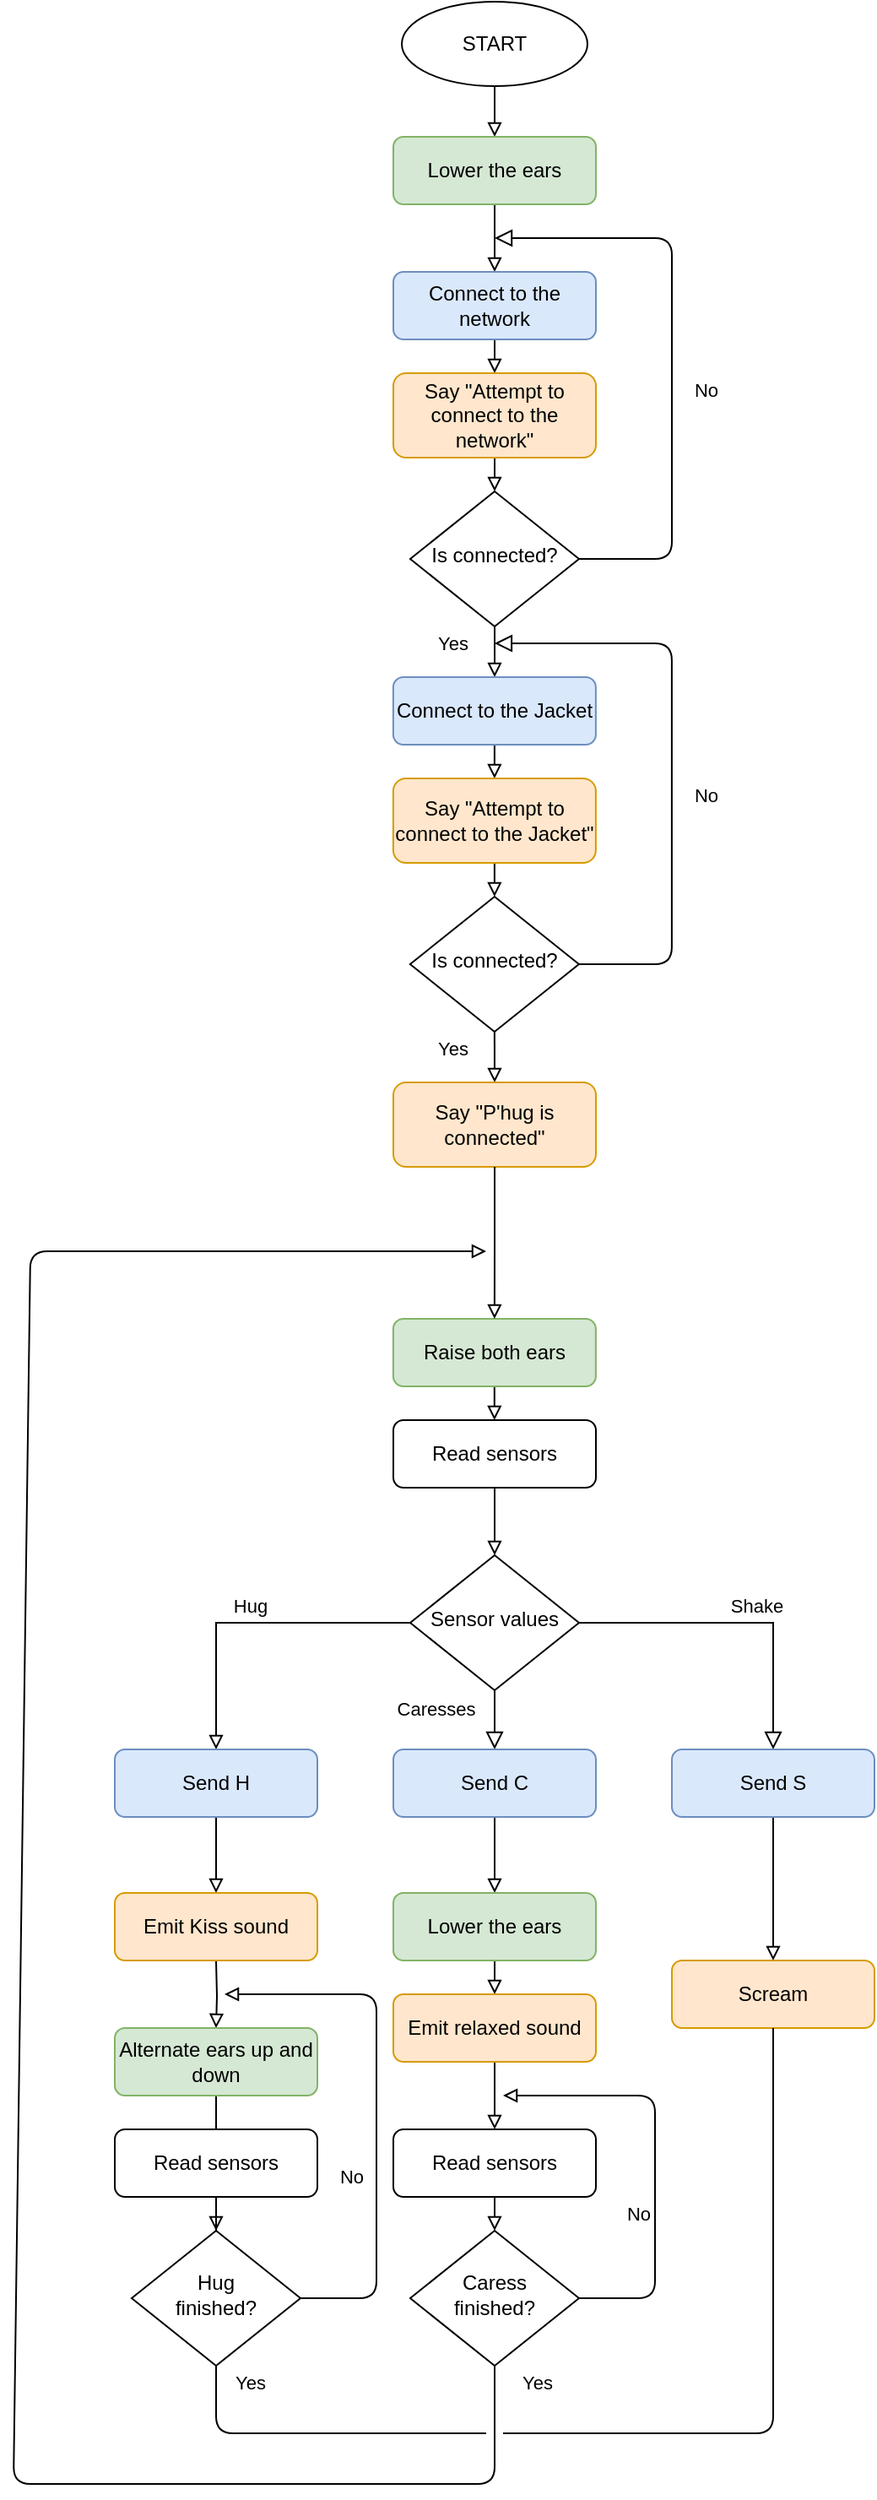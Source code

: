 <mxfile version="14.1.8" type="device"><diagram id="C5RBs43oDa-KdzZeNtuy" name="Page-1"><mxGraphModel dx="3412" dy="2404" grid="1" gridSize="10" guides="1" tooltips="1" connect="1" arrows="1" fold="1" page="1" pageScale="1" pageWidth="827" pageHeight="1169" math="0" shadow="0"><root><mxCell id="WIyWlLk6GJQsqaUBKTNV-0"/><mxCell id="WIyWlLk6GJQsqaUBKTNV-1" parent="WIyWlLk6GJQsqaUBKTNV-0"/><mxCell id="WIyWlLk6GJQsqaUBKTNV-5" value="No" style="edgeStyle=orthogonalEdgeStyle;rounded=1;html=1;jettySize=auto;orthogonalLoop=1;fontSize=11;endArrow=block;endFill=0;endSize=8;strokeWidth=1;shadow=0;labelBackgroundColor=none;" parent="WIyWlLk6GJQsqaUBKTNV-1" source="WIyWlLk6GJQsqaUBKTNV-6" edge="1"><mxGeometry x="-0.114" y="-20" relative="1" as="geometry"><mxPoint as="offset"/><mxPoint x="205" y="-270" as="targetPoint"/><Array as="points"><mxPoint x="310" y="-80"/><mxPoint x="310" y="-270"/></Array></mxGeometry></mxCell><mxCell id="TbU7Sa51Cy3pFmALoO4v-9" value="Yes" style="edgeStyle=orthogonalEdgeStyle;rounded=0;orthogonalLoop=1;jettySize=auto;html=1;exitX=0.5;exitY=1;exitDx=0;exitDy=0;entryX=0.5;entryY=0;entryDx=0;entryDy=0;endArrow=block;endFill=0;" edge="1" parent="WIyWlLk6GJQsqaUBKTNV-1" source="WIyWlLk6GJQsqaUBKTNV-6"><mxGeometry x="-0.333" y="-25" relative="1" as="geometry"><mxPoint x="205" y="-10" as="targetPoint"/><mxPoint as="offset"/></mxGeometry></mxCell><mxCell id="WIyWlLk6GJQsqaUBKTNV-6" value="Is connected?" style="rhombus;whiteSpace=wrap;html=1;shadow=0;fontFamily=Helvetica;fontSize=12;align=center;strokeWidth=1;spacing=6;spacingTop=-4;" parent="WIyWlLk6GJQsqaUBKTNV-1" vertex="1"><mxGeometry x="155" y="-120" width="100" height="80" as="geometry"/></mxCell><mxCell id="WIyWlLk6GJQsqaUBKTNV-8" value="Caresses" style="rounded=0;html=1;jettySize=auto;orthogonalLoop=1;fontSize=11;endArrow=block;endFill=0;endSize=8;strokeWidth=1;shadow=0;labelBackgroundColor=none;edgeStyle=orthogonalEdgeStyle;" parent="WIyWlLk6GJQsqaUBKTNV-1" source="WIyWlLk6GJQsqaUBKTNV-10" target="WIyWlLk6GJQsqaUBKTNV-11" edge="1"><mxGeometry x="-0.554" y="-35" relative="1" as="geometry"><mxPoint y="1" as="offset"/></mxGeometry></mxCell><mxCell id="WIyWlLk6GJQsqaUBKTNV-9" value="Shake" style="edgeStyle=orthogonalEdgeStyle;rounded=0;html=1;jettySize=auto;orthogonalLoop=1;fontSize=11;endArrow=block;endFill=0;endSize=8;strokeWidth=1;shadow=0;labelBackgroundColor=none;" parent="WIyWlLk6GJQsqaUBKTNV-1" source="WIyWlLk6GJQsqaUBKTNV-10" target="WIyWlLk6GJQsqaUBKTNV-12" edge="1"><mxGeometry x="0.106" y="10" relative="1" as="geometry"><mxPoint as="offset"/></mxGeometry></mxCell><mxCell id="xTELifMZ9nH3VVjS-ciY-5" value="Hug" style="edgeStyle=orthogonalEdgeStyle;rounded=0;orthogonalLoop=1;jettySize=auto;html=1;exitX=0;exitY=0.5;exitDx=0;exitDy=0;endArrow=block;endFill=0;" parent="WIyWlLk6GJQsqaUBKTNV-1" source="WIyWlLk6GJQsqaUBKTNV-10" target="xTELifMZ9nH3VVjS-ciY-4" edge="1"><mxGeometry x="0.0" y="-10" relative="1" as="geometry"><mxPoint as="offset"/></mxGeometry></mxCell><mxCell id="WIyWlLk6GJQsqaUBKTNV-10" value="Sensor values" style="rhombus;whiteSpace=wrap;html=1;shadow=0;fontFamily=Helvetica;fontSize=12;align=center;strokeWidth=1;spacing=6;spacingTop=-4;" parent="WIyWlLk6GJQsqaUBKTNV-1" vertex="1"><mxGeometry x="155" y="510" width="100" height="80" as="geometry"/></mxCell><mxCell id="xTELifMZ9nH3VVjS-ciY-10" style="edgeStyle=orthogonalEdgeStyle;rounded=0;orthogonalLoop=1;jettySize=auto;html=1;exitX=0.5;exitY=1;exitDx=0;exitDy=0;entryX=0.5;entryY=0;entryDx=0;entryDy=0;endArrow=block;endFill=0;" parent="WIyWlLk6GJQsqaUBKTNV-1" source="WIyWlLk6GJQsqaUBKTNV-11" target="xTELifMZ9nH3VVjS-ciY-8" edge="1"><mxGeometry relative="1" as="geometry"/></mxCell><mxCell id="WIyWlLk6GJQsqaUBKTNV-11" value="Send C" style="rounded=1;whiteSpace=wrap;html=1;fontSize=12;glass=0;strokeWidth=1;shadow=0;fillColor=#dae8fc;strokeColor=#6c8ebf;" parent="WIyWlLk6GJQsqaUBKTNV-1" vertex="1"><mxGeometry x="145" y="625" width="120" height="40" as="geometry"/></mxCell><mxCell id="xTELifMZ9nH3VVjS-ciY-11" style="edgeStyle=orthogonalEdgeStyle;rounded=0;orthogonalLoop=1;jettySize=auto;html=1;exitX=0.5;exitY=1;exitDx=0;exitDy=0;entryX=0.5;entryY=0;entryDx=0;entryDy=0;endArrow=block;endFill=0;" parent="WIyWlLk6GJQsqaUBKTNV-1" source="WIyWlLk6GJQsqaUBKTNV-12" target="xTELifMZ9nH3VVjS-ciY-9" edge="1"><mxGeometry relative="1" as="geometry"/></mxCell><mxCell id="WIyWlLk6GJQsqaUBKTNV-12" value="Send S" style="rounded=1;whiteSpace=wrap;html=1;fontSize=12;glass=0;strokeWidth=1;shadow=0;fillColor=#dae8fc;strokeColor=#6c8ebf;" parent="WIyWlLk6GJQsqaUBKTNV-1" vertex="1"><mxGeometry x="310" y="625" width="120" height="40" as="geometry"/></mxCell><mxCell id="TbU7Sa51Cy3pFmALoO4v-1" style="edgeStyle=orthogonalEdgeStyle;rounded=0;orthogonalLoop=1;jettySize=auto;html=1;exitX=0.5;exitY=1;exitDx=0;exitDy=0;entryX=0.5;entryY=0;entryDx=0;entryDy=0;endArrow=block;endFill=0;" edge="1" parent="WIyWlLk6GJQsqaUBKTNV-1" source="xTELifMZ9nH3VVjS-ciY-0" target="TbU7Sa51Cy3pFmALoO4v-0"><mxGeometry relative="1" as="geometry"/></mxCell><mxCell id="xTELifMZ9nH3VVjS-ciY-0" value="START" style="ellipse;whiteSpace=wrap;html=1;" parent="WIyWlLk6GJQsqaUBKTNV-1" vertex="1"><mxGeometry x="150" y="-410" width="110" height="50" as="geometry"/></mxCell><mxCell id="xTELifMZ9nH3VVjS-ciY-3" style="edgeStyle=orthogonalEdgeStyle;rounded=0;orthogonalLoop=1;jettySize=auto;html=1;exitX=0.5;exitY=1;exitDx=0;exitDy=0;entryX=0.5;entryY=0;entryDx=0;entryDy=0;endArrow=block;endFill=0;" parent="WIyWlLk6GJQsqaUBKTNV-1" source="xTELifMZ9nH3VVjS-ciY-2" target="WIyWlLk6GJQsqaUBKTNV-10" edge="1"><mxGeometry relative="1" as="geometry"/></mxCell><mxCell id="xTELifMZ9nH3VVjS-ciY-2" value="Read sensors" style="rounded=1;whiteSpace=wrap;html=1;fontSize=12;glass=0;strokeWidth=1;shadow=0;" parent="WIyWlLk6GJQsqaUBKTNV-1" vertex="1"><mxGeometry x="145" y="430" width="120" height="40" as="geometry"/></mxCell><mxCell id="xTELifMZ9nH3VVjS-ciY-7" style="edgeStyle=orthogonalEdgeStyle;rounded=0;orthogonalLoop=1;jettySize=auto;html=1;entryX=0.5;entryY=0;entryDx=0;entryDy=0;endArrow=block;endFill=0;" parent="WIyWlLk6GJQsqaUBKTNV-1" source="xTELifMZ9nH3VVjS-ciY-4" target="TbU7Sa51Cy3pFmALoO4v-37" edge="1"><mxGeometry relative="1" as="geometry"><mxPoint x="40" y="710" as="targetPoint"/></mxGeometry></mxCell><mxCell id="xTELifMZ9nH3VVjS-ciY-4" value="Send H" style="rounded=1;whiteSpace=wrap;html=1;fontSize=12;glass=0;strokeWidth=1;shadow=0;fillColor=#dae8fc;strokeColor=#6c8ebf;" parent="WIyWlLk6GJQsqaUBKTNV-1" vertex="1"><mxGeometry x="-20" y="625" width="120" height="40" as="geometry"/></mxCell><mxCell id="TbU7Sa51Cy3pFmALoO4v-26" style="edgeStyle=orthogonalEdgeStyle;rounded=0;orthogonalLoop=1;jettySize=auto;html=1;exitX=0.5;exitY=1;exitDx=0;exitDy=0;entryX=0.5;entryY=0;entryDx=0;entryDy=0;endArrow=block;endFill=0;" edge="1" parent="WIyWlLk6GJQsqaUBKTNV-1" target="TbU7Sa51Cy3pFmALoO4v-38"><mxGeometry relative="1" as="geometry"><mxPoint x="40" y="750" as="sourcePoint"/><mxPoint x="40" y="770" as="targetPoint"/></mxGeometry></mxCell><mxCell id="TbU7Sa51Cy3pFmALoO4v-27" style="edgeStyle=orthogonalEdgeStyle;rounded=0;orthogonalLoop=1;jettySize=auto;html=1;exitX=0.5;exitY=1;exitDx=0;exitDy=0;entryX=0.5;entryY=0;entryDx=0;entryDy=0;endArrow=block;endFill=0;" edge="1" parent="WIyWlLk6GJQsqaUBKTNV-1" source="xTELifMZ9nH3VVjS-ciY-8" target="TbU7Sa51Cy3pFmALoO4v-23"><mxGeometry relative="1" as="geometry"/></mxCell><mxCell id="xTELifMZ9nH3VVjS-ciY-8" value="Lower the ears" style="rounded=1;whiteSpace=wrap;html=1;fontSize=12;glass=0;strokeWidth=1;shadow=0;fillColor=#d5e8d4;strokeColor=#82b366;" parent="WIyWlLk6GJQsqaUBKTNV-1" vertex="1"><mxGeometry x="145" y="710" width="120" height="40" as="geometry"/></mxCell><mxCell id="xTELifMZ9nH3VVjS-ciY-9" value="Scream" style="rounded=1;whiteSpace=wrap;html=1;fontSize=12;glass=0;strokeWidth=1;shadow=0;fillColor=#ffe6cc;strokeColor=#d79b00;" parent="WIyWlLk6GJQsqaUBKTNV-1" vertex="1"><mxGeometry x="310" y="750" width="120" height="40" as="geometry"/></mxCell><mxCell id="xTELifMZ9nH3VVjS-ciY-13" value="Yes" style="endArrow=none;html=1;entryX=0.5;entryY=1;entryDx=0;entryDy=0;" parent="WIyWlLk6GJQsqaUBKTNV-1" edge="1"><mxGeometry y="-20" width="50" height="50" relative="1" as="geometry"><mxPoint x="200" y="1030" as="sourcePoint"/><mxPoint x="40" y="810" as="targetPoint"/><Array as="points"><mxPoint x="40" y="1030"/></Array><mxPoint as="offset"/></mxGeometry></mxCell><mxCell id="xTELifMZ9nH3VVjS-ciY-16" value="" style="endArrow=none;html=1;entryX=0.5;entryY=1;entryDx=0;entryDy=0;" parent="WIyWlLk6GJQsqaUBKTNV-1" target="xTELifMZ9nH3VVjS-ciY-9" edge="1"><mxGeometry width="50" height="50" relative="1" as="geometry"><mxPoint x="210" y="1030" as="sourcePoint"/><mxPoint x="215" y="750" as="targetPoint"/><Array as="points"><mxPoint x="370" y="1030"/></Array></mxGeometry></mxCell><mxCell id="xTELifMZ9nH3VVjS-ciY-17" value="Yes" style="endArrow=none;html=1;endFill=0;startArrow=block;startFill=0;entryX=0.5;entryY=1;entryDx=0;entryDy=0;" parent="WIyWlLk6GJQsqaUBKTNV-1" edge="1" target="TbU7Sa51Cy3pFmALoO4v-28"><mxGeometry x="0.985" y="-25" width="50" height="50" relative="1" as="geometry"><mxPoint x="200" y="330" as="sourcePoint"/><mxPoint x="205" y="1000" as="targetPoint"/><Array as="points"><mxPoint x="-70" y="330"/><mxPoint x="-80" y="1060"/><mxPoint x="205" y="1060"/></Array><mxPoint as="offset"/></mxGeometry></mxCell><mxCell id="TbU7Sa51Cy3pFmALoO4v-3" style="edgeStyle=orthogonalEdgeStyle;rounded=0;orthogonalLoop=1;jettySize=auto;html=1;entryX=0.5;entryY=0;entryDx=0;entryDy=0;endArrow=block;endFill=0;" edge="1" parent="WIyWlLk6GJQsqaUBKTNV-1" source="TbU7Sa51Cy3pFmALoO4v-0" target="TbU7Sa51Cy3pFmALoO4v-2"><mxGeometry relative="1" as="geometry"/></mxCell><mxCell id="TbU7Sa51Cy3pFmALoO4v-0" value="Lower the ears" style="rounded=1;whiteSpace=wrap;html=1;fontSize=12;glass=0;strokeWidth=1;shadow=0;fillColor=#d5e8d4;strokeColor=#82b366;" vertex="1" parent="WIyWlLk6GJQsqaUBKTNV-1"><mxGeometry x="145" y="-330" width="120" height="40" as="geometry"/></mxCell><mxCell id="TbU7Sa51Cy3pFmALoO4v-6" style="edgeStyle=orthogonalEdgeStyle;rounded=0;orthogonalLoop=1;jettySize=auto;html=1;exitX=0.5;exitY=1;exitDx=0;exitDy=0;entryX=0.5;entryY=0;entryDx=0;entryDy=0;endArrow=block;endFill=0;" edge="1" parent="WIyWlLk6GJQsqaUBKTNV-1" source="TbU7Sa51Cy3pFmALoO4v-2" target="TbU7Sa51Cy3pFmALoO4v-4"><mxGeometry relative="1" as="geometry"/></mxCell><mxCell id="TbU7Sa51Cy3pFmALoO4v-2" value="Connect to the network" style="rounded=1;whiteSpace=wrap;html=1;fontSize=12;glass=0;strokeWidth=1;shadow=0;fillColor=#dae8fc;strokeColor=#6c8ebf;" vertex="1" parent="WIyWlLk6GJQsqaUBKTNV-1"><mxGeometry x="145" y="-250" width="120" height="40" as="geometry"/></mxCell><mxCell id="TbU7Sa51Cy3pFmALoO4v-7" style="edgeStyle=orthogonalEdgeStyle;rounded=0;orthogonalLoop=1;jettySize=auto;html=1;exitX=0.5;exitY=1;exitDx=0;exitDy=0;entryX=0.5;entryY=0;entryDx=0;entryDy=0;endArrow=block;endFill=0;" edge="1" parent="WIyWlLk6GJQsqaUBKTNV-1" source="TbU7Sa51Cy3pFmALoO4v-4" target="WIyWlLk6GJQsqaUBKTNV-6"><mxGeometry relative="1" as="geometry"/></mxCell><mxCell id="TbU7Sa51Cy3pFmALoO4v-4" value="Say &quot;Attempt to connect to the network&quot;" style="rounded=1;whiteSpace=wrap;html=1;fontSize=12;glass=0;strokeWidth=1;shadow=0;fillColor=#ffe6cc;strokeColor=#d79b00;" vertex="1" parent="WIyWlLk6GJQsqaUBKTNV-1"><mxGeometry x="145" y="-190" width="120" height="50" as="geometry"/></mxCell><mxCell id="TbU7Sa51Cy3pFmALoO4v-11" value="No" style="edgeStyle=orthogonalEdgeStyle;rounded=1;html=1;jettySize=auto;orthogonalLoop=1;fontSize=11;endArrow=block;endFill=0;endSize=8;strokeWidth=1;shadow=0;labelBackgroundColor=none;jumpStyle=none;" edge="1" parent="WIyWlLk6GJQsqaUBKTNV-1" source="TbU7Sa51Cy3pFmALoO4v-13"><mxGeometry x="-0.114" y="-20" relative="1" as="geometry"><mxPoint as="offset"/><mxPoint x="204.94" y="-30" as="targetPoint"/><Array as="points"><mxPoint x="309.94" y="160"/><mxPoint x="309.94" y="-30"/></Array></mxGeometry></mxCell><mxCell id="TbU7Sa51Cy3pFmALoO4v-12" value="Yes" style="edgeStyle=orthogonalEdgeStyle;rounded=0;orthogonalLoop=1;jettySize=auto;html=1;exitX=0.5;exitY=1;exitDx=0;exitDy=0;entryX=0.5;entryY=0;entryDx=0;entryDy=0;endArrow=block;endFill=0;" edge="1" parent="WIyWlLk6GJQsqaUBKTNV-1" source="TbU7Sa51Cy3pFmALoO4v-13" target="TbU7Sa51Cy3pFmALoO4v-19"><mxGeometry x="-0.333" y="-25" relative="1" as="geometry"><mxPoint x="204.94" y="230" as="targetPoint"/><mxPoint as="offset"/></mxGeometry></mxCell><mxCell id="TbU7Sa51Cy3pFmALoO4v-13" value="Is connected?" style="rhombus;whiteSpace=wrap;html=1;shadow=0;fontFamily=Helvetica;fontSize=12;align=center;strokeWidth=1;spacing=6;spacingTop=-4;" vertex="1" parent="WIyWlLk6GJQsqaUBKTNV-1"><mxGeometry x="154.94" y="120" width="100" height="80" as="geometry"/></mxCell><mxCell id="TbU7Sa51Cy3pFmALoO4v-14" style="edgeStyle=orthogonalEdgeStyle;rounded=0;orthogonalLoop=1;jettySize=auto;html=1;exitX=0.5;exitY=1;exitDx=0;exitDy=0;entryX=0.5;entryY=0;entryDx=0;entryDy=0;endArrow=block;endFill=0;" edge="1" parent="WIyWlLk6GJQsqaUBKTNV-1" source="TbU7Sa51Cy3pFmALoO4v-15" target="TbU7Sa51Cy3pFmALoO4v-17"><mxGeometry relative="1" as="geometry"/></mxCell><mxCell id="TbU7Sa51Cy3pFmALoO4v-15" value="Connect to the Jacket" style="rounded=1;whiteSpace=wrap;html=1;fontSize=12;glass=0;strokeWidth=1;shadow=0;fillColor=#dae8fc;strokeColor=#6c8ebf;" vertex="1" parent="WIyWlLk6GJQsqaUBKTNV-1"><mxGeometry x="144.94" y="-10" width="120" height="40" as="geometry"/></mxCell><mxCell id="TbU7Sa51Cy3pFmALoO4v-16" style="edgeStyle=orthogonalEdgeStyle;rounded=0;orthogonalLoop=1;jettySize=auto;html=1;exitX=0.5;exitY=1;exitDx=0;exitDy=0;entryX=0.5;entryY=0;entryDx=0;entryDy=0;endArrow=block;endFill=0;" edge="1" parent="WIyWlLk6GJQsqaUBKTNV-1" source="TbU7Sa51Cy3pFmALoO4v-17" target="TbU7Sa51Cy3pFmALoO4v-13"><mxGeometry relative="1" as="geometry"/></mxCell><mxCell id="TbU7Sa51Cy3pFmALoO4v-17" value="Say &quot;Attempt to connect to the Jacket&quot;" style="rounded=1;whiteSpace=wrap;html=1;fontSize=12;glass=0;strokeWidth=1;shadow=0;fillColor=#ffe6cc;strokeColor=#d79b00;" vertex="1" parent="WIyWlLk6GJQsqaUBKTNV-1"><mxGeometry x="144.94" y="50" width="120" height="50" as="geometry"/></mxCell><mxCell id="TbU7Sa51Cy3pFmALoO4v-21" style="edgeStyle=orthogonalEdgeStyle;rounded=0;orthogonalLoop=1;jettySize=auto;html=1;entryX=0.5;entryY=0;entryDx=0;entryDy=0;endArrow=block;endFill=0;" edge="1" parent="WIyWlLk6GJQsqaUBKTNV-1" source="TbU7Sa51Cy3pFmALoO4v-24" target="xTELifMZ9nH3VVjS-ciY-2"><mxGeometry relative="1" as="geometry"/></mxCell><mxCell id="TbU7Sa51Cy3pFmALoO4v-19" value="Say &quot;P'hug is connected&quot;" style="rounded=1;whiteSpace=wrap;html=1;fontSize=12;glass=0;strokeWidth=1;shadow=0;fillColor=#ffe6cc;strokeColor=#d79b00;" vertex="1" parent="WIyWlLk6GJQsqaUBKTNV-1"><mxGeometry x="145" y="230" width="120" height="50" as="geometry"/></mxCell><mxCell id="TbU7Sa51Cy3pFmALoO4v-32" style="edgeStyle=none;rounded=1;jumpStyle=none;orthogonalLoop=1;jettySize=auto;html=1;exitX=0.5;exitY=1;exitDx=0;exitDy=0;entryX=0.5;entryY=0;entryDx=0;entryDy=0;endArrow=block;endFill=0;" edge="1" parent="WIyWlLk6GJQsqaUBKTNV-1" source="TbU7Sa51Cy3pFmALoO4v-23" target="TbU7Sa51Cy3pFmALoO4v-30"><mxGeometry relative="1" as="geometry"/></mxCell><mxCell id="TbU7Sa51Cy3pFmALoO4v-23" value="Emit relaxed sound" style="rounded=1;whiteSpace=wrap;html=1;fontSize=12;glass=0;strokeWidth=1;shadow=0;fillColor=#ffe6cc;strokeColor=#d79b00;" vertex="1" parent="WIyWlLk6GJQsqaUBKTNV-1"><mxGeometry x="145" y="770" width="120" height="40" as="geometry"/></mxCell><mxCell id="TbU7Sa51Cy3pFmALoO4v-24" value="Raise both ears" style="rounded=1;whiteSpace=wrap;html=1;fontSize=12;glass=0;strokeWidth=1;shadow=0;fillColor=#d5e8d4;strokeColor=#82b366;" vertex="1" parent="WIyWlLk6GJQsqaUBKTNV-1"><mxGeometry x="144.94" y="370" width="120" height="40" as="geometry"/></mxCell><mxCell id="TbU7Sa51Cy3pFmALoO4v-25" style="edgeStyle=orthogonalEdgeStyle;rounded=0;orthogonalLoop=1;jettySize=auto;html=1;entryX=0.5;entryY=0;entryDx=0;entryDy=0;endArrow=block;endFill=0;" edge="1" parent="WIyWlLk6GJQsqaUBKTNV-1" source="TbU7Sa51Cy3pFmALoO4v-19" target="TbU7Sa51Cy3pFmALoO4v-24"><mxGeometry relative="1" as="geometry"><mxPoint x="205" y="280" as="sourcePoint"/><mxPoint x="205" y="430" as="targetPoint"/></mxGeometry></mxCell><mxCell id="TbU7Sa51Cy3pFmALoO4v-31" value="No" style="edgeStyle=orthogonalEdgeStyle;rounded=1;orthogonalLoop=1;jettySize=auto;html=1;endArrow=block;endFill=0;" edge="1" parent="WIyWlLk6GJQsqaUBKTNV-1" source="TbU7Sa51Cy3pFmALoO4v-28"><mxGeometry x="-0.255" y="10" relative="1" as="geometry"><mxPoint x="210" y="830" as="targetPoint"/><Array as="points"><mxPoint x="300" y="950"/></Array><mxPoint as="offset"/></mxGeometry></mxCell><mxCell id="TbU7Sa51Cy3pFmALoO4v-28" value="Caress&lt;br&gt;finished?" style="rhombus;whiteSpace=wrap;html=1;shadow=0;fontFamily=Helvetica;fontSize=12;align=center;strokeWidth=1;spacing=6;spacingTop=-4;" vertex="1" parent="WIyWlLk6GJQsqaUBKTNV-1"><mxGeometry x="155" y="910" width="100" height="80" as="geometry"/></mxCell><mxCell id="TbU7Sa51Cy3pFmALoO4v-29" style="edgeStyle=orthogonalEdgeStyle;rounded=0;orthogonalLoop=1;jettySize=auto;html=1;exitX=0.5;exitY=1;exitDx=0;exitDy=0;entryX=0.5;entryY=0;entryDx=0;entryDy=0;endArrow=block;endFill=0;" edge="1" parent="WIyWlLk6GJQsqaUBKTNV-1" source="TbU7Sa51Cy3pFmALoO4v-30" target="TbU7Sa51Cy3pFmALoO4v-28"><mxGeometry relative="1" as="geometry"/></mxCell><mxCell id="TbU7Sa51Cy3pFmALoO4v-30" value="Read sensors" style="rounded=1;whiteSpace=wrap;html=1;fontSize=12;glass=0;strokeWidth=1;shadow=0;" vertex="1" parent="WIyWlLk6GJQsqaUBKTNV-1"><mxGeometry x="145" y="850" width="120" height="40" as="geometry"/></mxCell><mxCell id="TbU7Sa51Cy3pFmALoO4v-33" value="No" style="edgeStyle=orthogonalEdgeStyle;rounded=1;orthogonalLoop=1;jettySize=auto;html=1;endArrow=block;endFill=0;" edge="1" parent="WIyWlLk6GJQsqaUBKTNV-1" source="TbU7Sa51Cy3pFmALoO4v-34"><mxGeometry x="-0.255" y="15" relative="1" as="geometry"><mxPoint x="45" y="770" as="targetPoint"/><Array as="points"><mxPoint x="135" y="950"/></Array><mxPoint as="offset"/></mxGeometry></mxCell><mxCell id="TbU7Sa51Cy3pFmALoO4v-34" value="Hug&lt;br&gt;finished?" style="rhombus;whiteSpace=wrap;html=1;shadow=0;fontFamily=Helvetica;fontSize=12;align=center;strokeWidth=1;spacing=6;spacingTop=-4;" vertex="1" parent="WIyWlLk6GJQsqaUBKTNV-1"><mxGeometry x="-10" y="910" width="100" height="80" as="geometry"/></mxCell><mxCell id="TbU7Sa51Cy3pFmALoO4v-35" style="edgeStyle=orthogonalEdgeStyle;rounded=0;orthogonalLoop=1;jettySize=auto;html=1;exitX=0.5;exitY=1;exitDx=0;exitDy=0;entryX=0.5;entryY=0;entryDx=0;entryDy=0;endArrow=block;endFill=0;" edge="1" parent="WIyWlLk6GJQsqaUBKTNV-1" source="TbU7Sa51Cy3pFmALoO4v-36" target="TbU7Sa51Cy3pFmALoO4v-34"><mxGeometry relative="1" as="geometry"/></mxCell><mxCell id="TbU7Sa51Cy3pFmALoO4v-36" value="Read sensors" style="rounded=1;whiteSpace=wrap;html=1;fontSize=12;glass=0;strokeWidth=1;shadow=0;" vertex="1" parent="WIyWlLk6GJQsqaUBKTNV-1"><mxGeometry x="-20" y="850" width="120" height="40" as="geometry"/></mxCell><mxCell id="TbU7Sa51Cy3pFmALoO4v-37" value="Emit Kiss sound" style="rounded=1;whiteSpace=wrap;html=1;fontSize=12;glass=0;strokeWidth=1;shadow=0;fillColor=#ffe6cc;strokeColor=#d79b00;" vertex="1" parent="WIyWlLk6GJQsqaUBKTNV-1"><mxGeometry x="-20" y="710" width="120" height="40" as="geometry"/></mxCell><mxCell id="TbU7Sa51Cy3pFmALoO4v-38" value="Alternate ears up and down" style="rounded=1;whiteSpace=wrap;html=1;fontSize=12;glass=0;strokeWidth=1;shadow=0;fillColor=#d5e8d4;strokeColor=#82b366;" vertex="1" parent="WIyWlLk6GJQsqaUBKTNV-1"><mxGeometry x="-20" y="790" width="120" height="40" as="geometry"/></mxCell></root></mxGraphModel></diagram></mxfile>